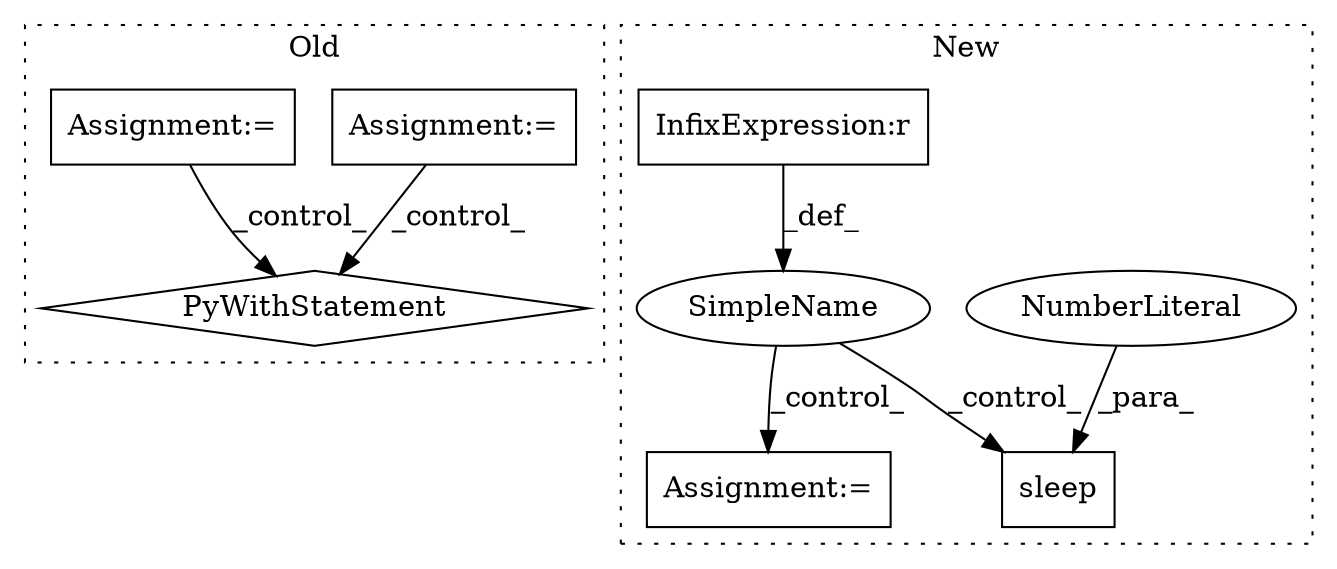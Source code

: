 digraph G {
subgraph cluster0 {
1 [label="PyWithStatement" a="104" s="9132,9165" l="10,2" shape="diamond"];
6 [label="Assignment:=" a="7" s="8981" l="6" shape="box"];
7 [label="Assignment:=" a="7" s="8884" l="1" shape="box"];
label = "Old";
style="dotted";
}
subgraph cluster1 {
2 [label="sleep" a="32" s="7983,7992" l="6,1" shape="box"];
3 [label="NumberLiteral" a="34" s="7989" l="3" shape="ellipse"];
4 [label="SimpleName" a="42" s="" l="" shape="ellipse"];
5 [label="Assignment:=" a="7" s="8009" l="1" shape="box"];
8 [label="InfixExpression:r" a="27" s="7791" l="4" shape="box"];
label = "New";
style="dotted";
}
3 -> 2 [label="_para_"];
4 -> 5 [label="_control_"];
4 -> 2 [label="_control_"];
6 -> 1 [label="_control_"];
7 -> 1 [label="_control_"];
8 -> 4 [label="_def_"];
}